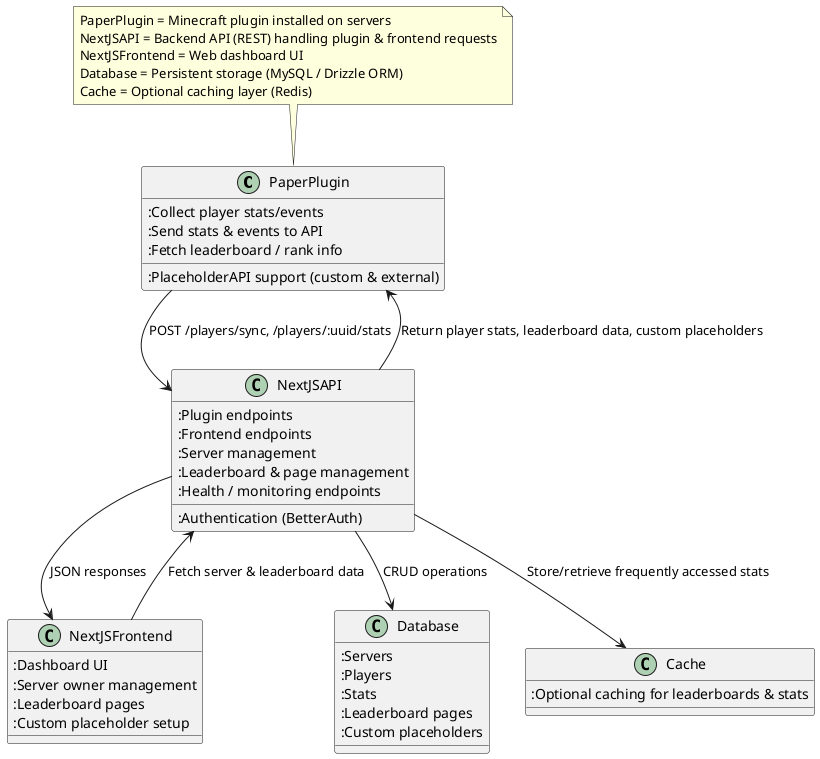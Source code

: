 @startuml
!define RECTANGLE class

' --- Components ---
RECTANGLE PaperPlugin {
    :Collect player stats/events
    :Send stats & events to API
    :Fetch leaderboard / rank info
    :PlaceholderAPI support (custom & external)
}

RECTANGLE NextJSAPI {
    :Plugin endpoints
    :Frontend endpoints
    :Server management
    :Leaderboard & page management
    :Authentication (BetterAuth)
    :Health / monitoring endpoints
}

RECTANGLE NextJSFrontend {
    :Dashboard UI
    :Server owner management
    :Leaderboard pages
    :Custom placeholder setup
}

RECTANGLE Database {
    :Servers
    :Players
    :Stats
    :Leaderboard pages
    :Custom placeholders
}

RECTANGLE Cache {
    :Optional caching for leaderboards & stats
}

' --- Legend ---
note top of PaperPlugin
PaperPlugin = Minecraft plugin installed on servers
NextJSAPI = Backend API (REST) handling plugin & frontend requests
NextJSFrontend = Web dashboard UI
Database = Persistent storage (MySQL / Drizzle ORM)
Cache = Optional caching layer (Redis)
end note

' --- Interactions ---
PaperPlugin --> NextJSAPI : POST /players/sync, /players/:uuid/stats
NextJSAPI --> PaperPlugin : Return player stats, leaderboard data, custom placeholders
NextJSAPI --> Database : CRUD operations
NextJSAPI --> Cache : Store/retrieve frequently accessed stats
NextJSFrontend --> NextJSAPI : Fetch server & leaderboard data
NextJSAPI --> NextJSFrontend : JSON responses
@enduml
